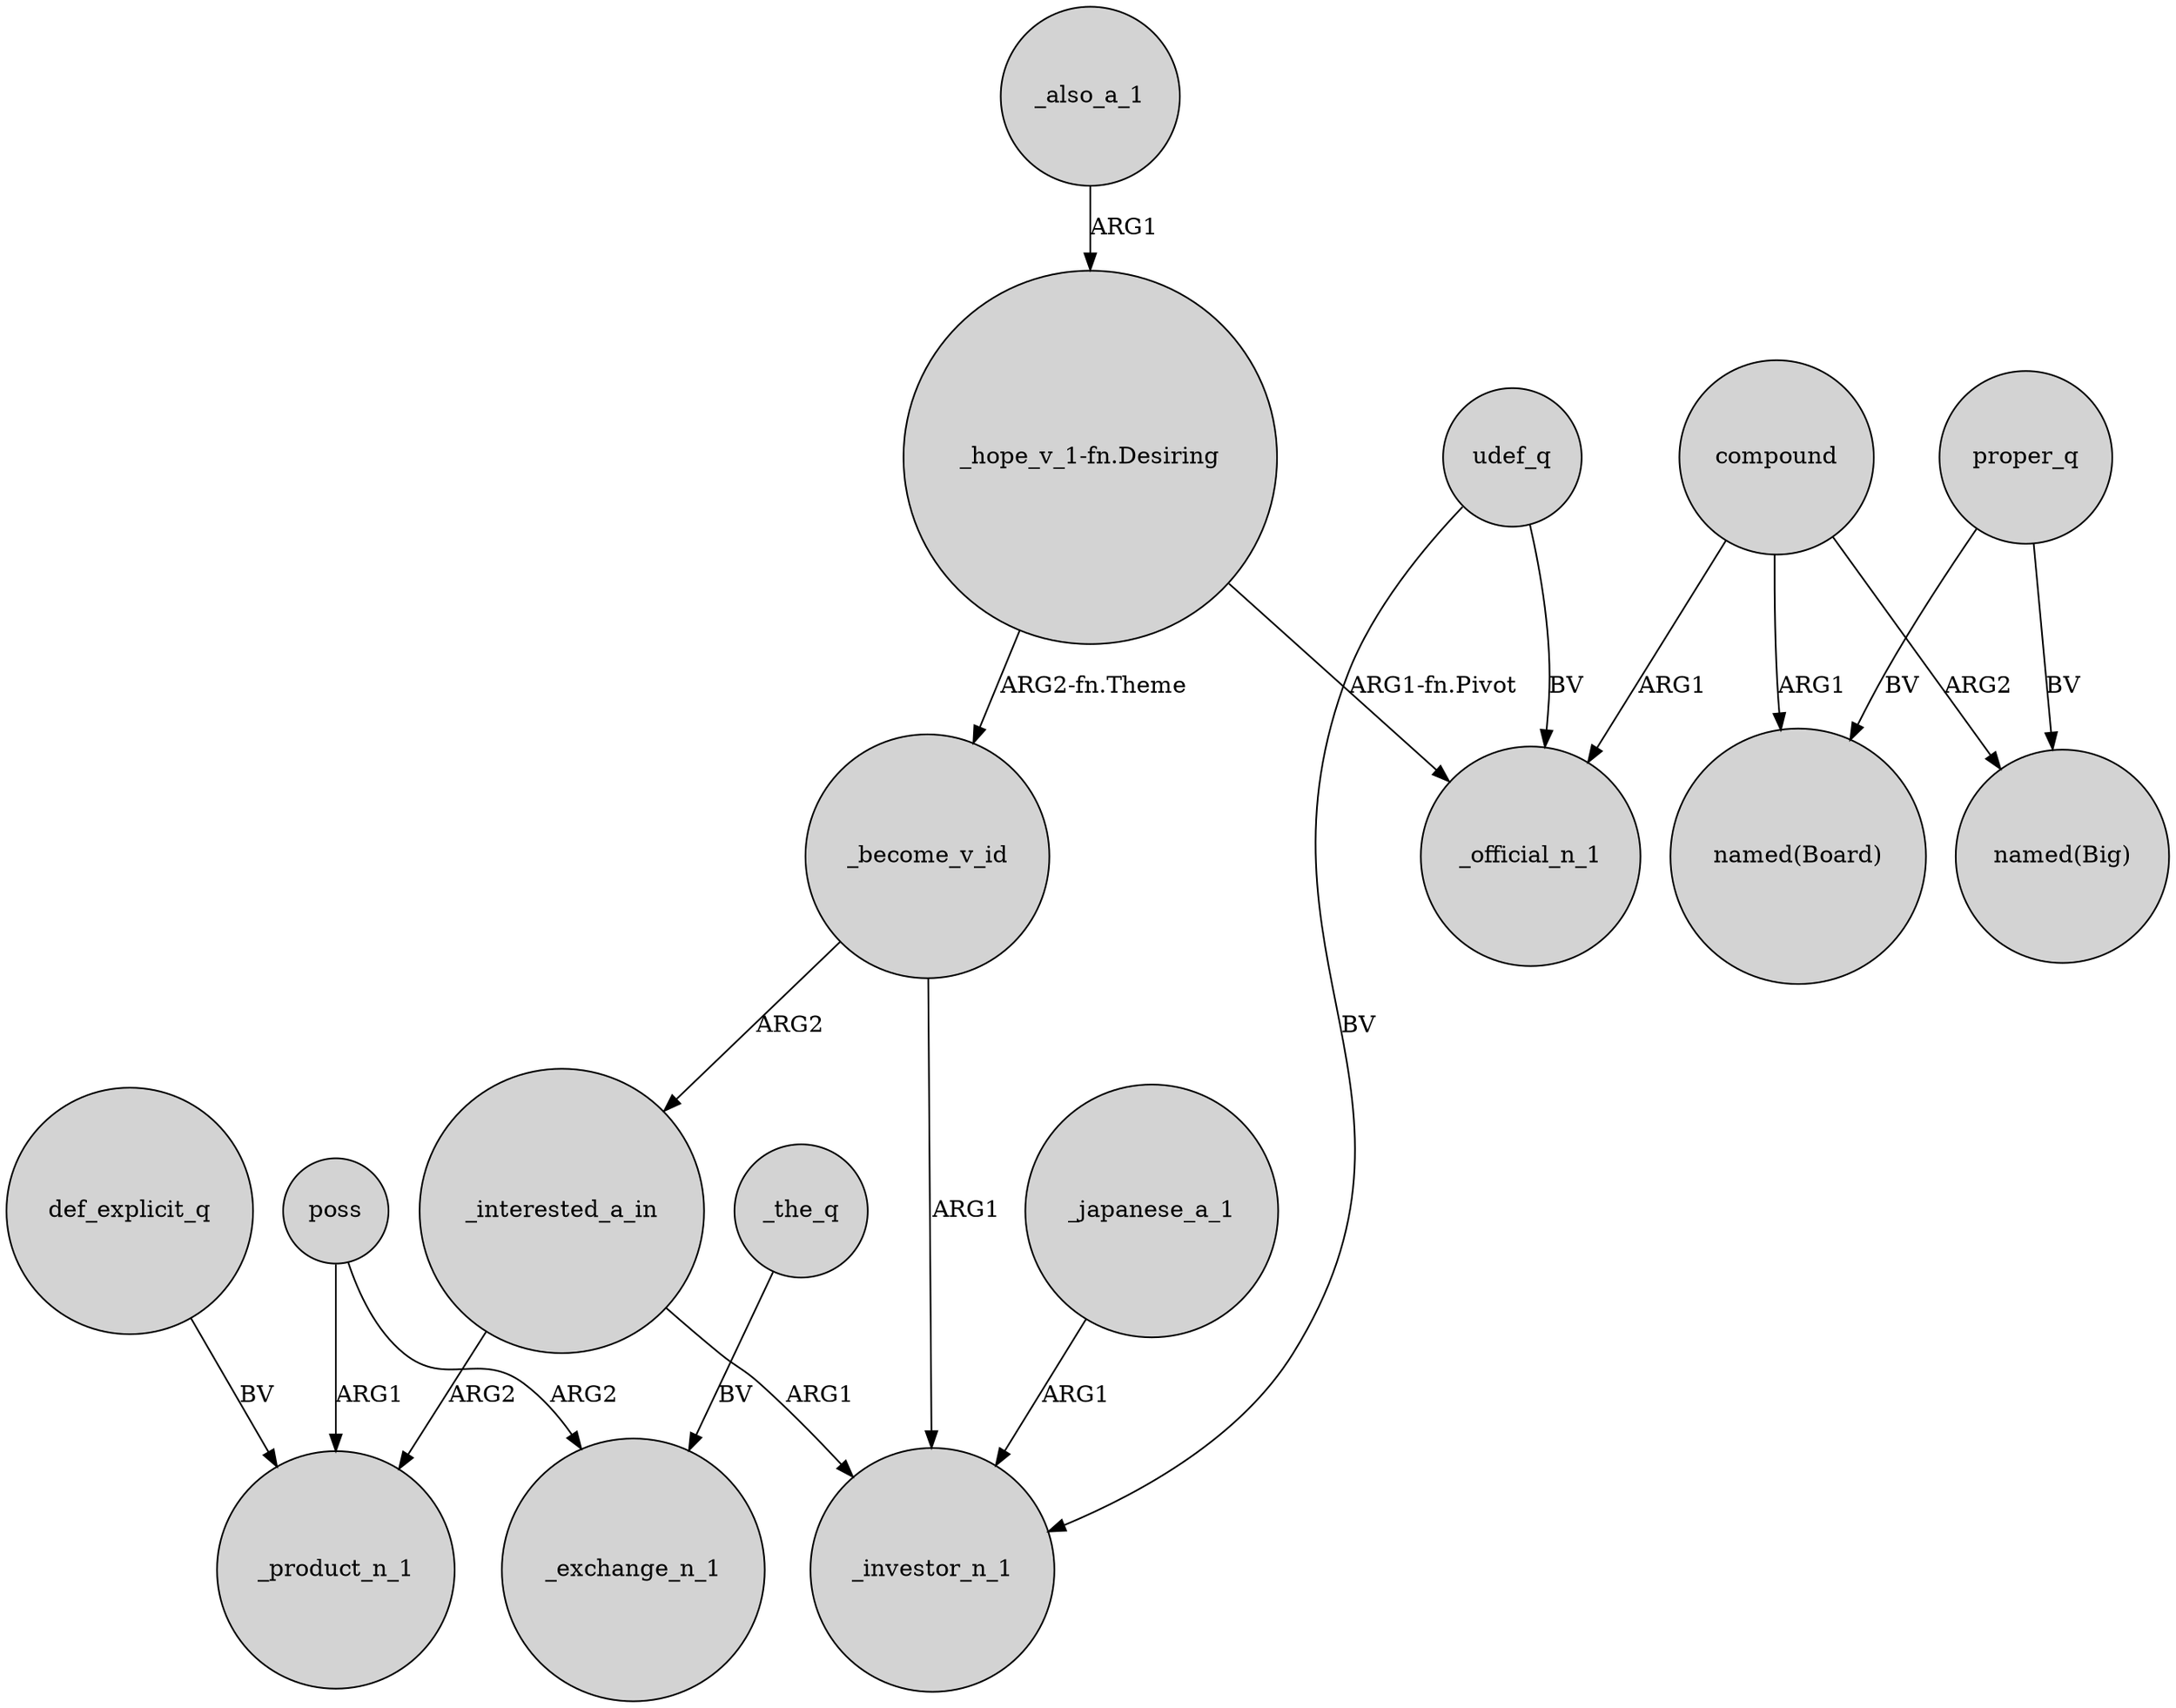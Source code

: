 digraph {
	node [shape=circle style=filled]
	def_explicit_q -> _product_n_1 [label=BV]
	"_hope_v_1-fn.Desiring" -> _become_v_id [label="ARG2-fn.Theme"]
	poss -> _product_n_1 [label=ARG1]
	"_hope_v_1-fn.Desiring" -> _official_n_1 [label="ARG1-fn.Pivot"]
	_japanese_a_1 -> _investor_n_1 [label=ARG1]
	udef_q -> _investor_n_1 [label=BV]
	_also_a_1 -> "_hope_v_1-fn.Desiring" [label=ARG1]
	proper_q -> "named(Board)" [label=BV]
	_become_v_id -> _interested_a_in [label=ARG2]
	proper_q -> "named(Big)" [label=BV]
	compound -> "named(Board)" [label=ARG1]
	udef_q -> _official_n_1 [label=BV]
	poss -> _exchange_n_1 [label=ARG2]
	_interested_a_in -> _investor_n_1 [label=ARG1]
	compound -> _official_n_1 [label=ARG1]
	compound -> "named(Big)" [label=ARG2]
	_interested_a_in -> _product_n_1 [label=ARG2]
	_the_q -> _exchange_n_1 [label=BV]
	_become_v_id -> _investor_n_1 [label=ARG1]
}
